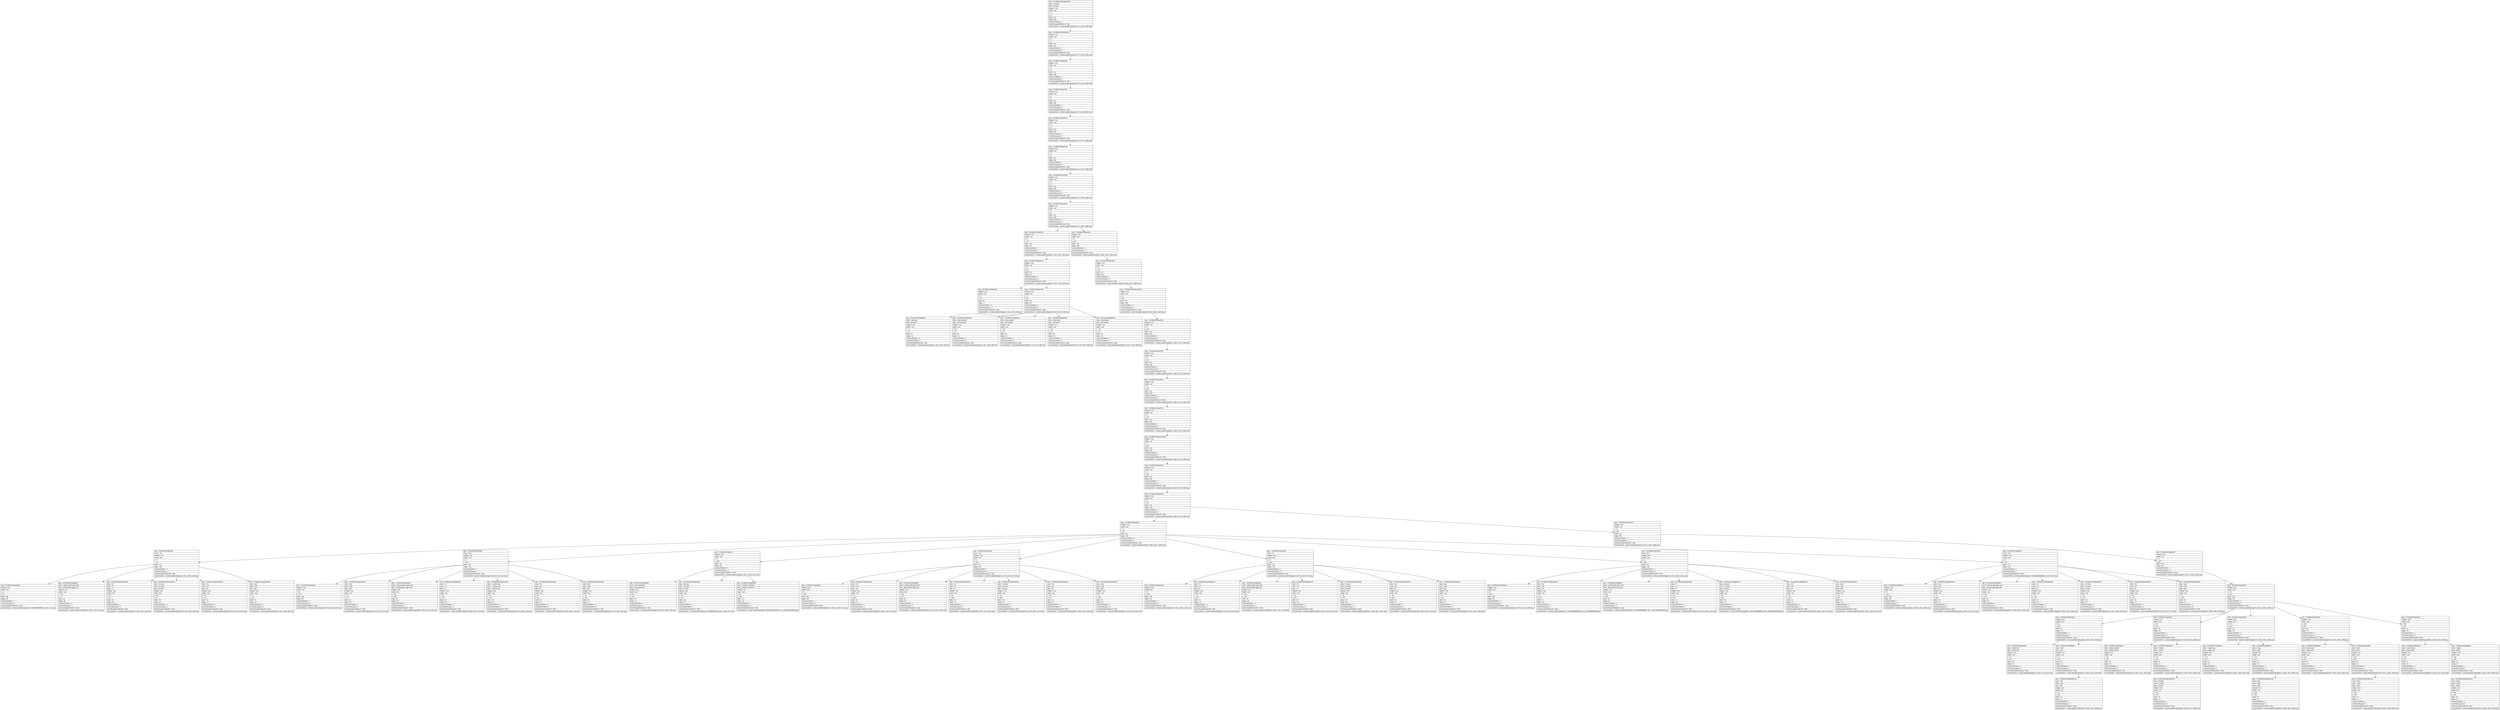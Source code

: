 digraph Layout {

	node [shape=record fontname=Arial];

	0	[label="{type = XCUIElementTypeApplication\l|name = My tasks\l|label = My tasks\l|enabled = true\l|visible = true\l|x = 0\l|y = 0\l|width = 414\l|height = 896\l|numberOfChildren = 2\l|eventGeneratedOnElement = false \l|screenshotPath = myTask-duedate/S2/pngs/0.0_0.0_1242.0_2688.0.png\l}"]
	1	[label="{type = XCUIElementTypeWindow\l|enabled = true\l|visible = true\l|x = 0\l|y = 0\l|width = 414\l|height = 896\l|numberOfChildren = 1\l|numInParentLayout = 0\l|eventGeneratedOnElement = false \l|screenshotPath = myTask-duedate/S2/pngs/0.0_0.0_1242.0_2688.0.png\l}"]
	2	[label="{type = XCUIElementTypeOther\l|enabled = true\l|visible = true\l|x = 0\l|y = 0\l|width = 414\l|height = 896\l|numberOfChildren = 1\l|numInParentLayout = 0\l|eventGeneratedOnElement = false \l|screenshotPath = myTask-duedate/S2/pngs/0.0_0.0_1242.0_2688.0.png\l}"]
	3	[label="{type = XCUIElementTypeOther\l|enabled = true\l|visible = true\l|x = 0\l|y = 0\l|width = 414\l|height = 896\l|numberOfChildren = 1\l|numInParentLayout = 0\l|eventGeneratedOnElement = false \l|screenshotPath = myTask-duedate/S2/pngs/0.0_0.0_1242.0_2688.0.png\l}"]
	4	[label="{type = XCUIElementTypeOther\l|enabled = true\l|visible = true\l|x = 0\l|y = 0\l|width = 414\l|height = 896\l|numberOfChildren = 1\l|numInParentLayout = 0\l|eventGeneratedOnElement = false \l|screenshotPath = myTask-duedate/S2/pngs/0.0_0.0_1242.0_2688.0.png\l}"]
	5	[label="{type = XCUIElementTypeOther\l|enabled = true\l|visible = true\l|x = 0\l|y = 0\l|width = 414\l|height = 896\l|numberOfChildren = 1\l|numInParentLayout = 0\l|eventGeneratedOnElement = false \l|screenshotPath = myTask-duedate/S2/pngs/0.0_0.0_1242.0_2688.0.png\l}"]
	6	[label="{type = XCUIElementTypeOther\l|enabled = true\l|visible = true\l|x = 0\l|y = 0\l|width = 414\l|height = 896\l|numberOfChildren = 1\l|numInParentLayout = 0\l|eventGeneratedOnElement = false \l|screenshotPath = myTask-duedate/S2/pngs/0.0_0.0_1242.0_2688.0.png\l}"]
	7	[label="{type = XCUIElementTypeOther\l|enabled = true\l|visible = true\l|x = 0\l|y = 0\l|width = 414\l|height = 896\l|numberOfChildren = 3\l|numInParentLayout = 0\l|eventGeneratedOnElement = false \l|screenshotPath = myTask-duedate/S2/pngs/0.0_0.0_1242.0_2688.0.png\l}"]
	8	[label="{type = XCUIElementTypeOther\l|enabled = true\l|visible = true\l|x = 0\l|y = 44\l|width = 414\l|height = 52\l|numberOfChildren = 1\l|numInParentLayout = 1\l|eventGeneratedOnElement = false \l|screenshotPath = myTask-duedate/S2/pngs/0.0_132.0_1242.0_288.0.png\l}"]
	9	[label="{type = XCUIElementTypeOther\l|enabled = true\l|visible = true\l|x = 0\l|y = 96\l|width = 414\l|height = 800\l|numberOfChildren = 1\l|numInParentLayout = 2\l|eventGeneratedOnElement = false \l|screenshotPath = myTask-duedate/S2/pngs/0.0_288.0_1242.0_2688.0.png\l}"]
	10	[label="{type = XCUIElementTypeOther\l|enabled = true\l|visible = true\l|x = 0\l|y = 44\l|width = 414\l|height = 52\l|numberOfChildren = 2\l|numInParentLayout = 0\l|eventGeneratedOnElement = false \l|screenshotPath = myTask-duedate/S2/pngs/0.0_132.0_1242.0_288.0.png\l}"]
	11	[label="{type = XCUIElementTypeOther\l|enabled = true\l|visible = true\l|x = 0\l|y = 96\l|width = 414\l|height = 800\l|numberOfChildren = 1\l|numInParentLayout = 0\l|eventGeneratedOnElement = false \l|screenshotPath = myTask-duedate/S2/pngs/0.0_288.0_1242.0_2688.0.png\l}"]
	12	[label="{type = XCUIElementTypeOther\l|enabled = true\l|visible = true\l|x = 0\l|y = 44\l|width = 83\l|height = 2\l|numberOfChildren = 0\l|numInParentLayout = 0\l|eventGeneratedOnElement = false \l|screenshotPath = myTask-duedate/S2/pngs/0.0_132.0_249.0_138.0.png\l}"]
	13	[label="{type = XCUIElementTypeOther\l|enabled = true\l|visible = true\l|x = 0\l|y = 44\l|width = 414\l|height = 52\l|numberOfChildren = 5\l|numInParentLayout = 1\l|eventGeneratedOnElement = false \l|screenshotPath = myTask-duedate/S2/pngs/0.0_132.0_1242.0_288.0.png\l}"]
	14	[label="{type = XCUIElementTypeScrollView\l|enabled = true\l|visible = true\l|x = 0\l|y = 96\l|width = 414\l|height = 800\l|numberOfChildren = 1\l|numInParentLayout = 0\l|eventGeneratedOnElement = false \l|screenshotPath = myTask-duedate/S2/pngs/0.0_288.0_1242.0_2688.0.png\l}"]
	15	[label="{type = XCUIElementTypeButton\l|name = tabs tasks\l|label = tabs tasks\l|enabled = true\l|visible = true\l|x = 0\l|y = 44\l|width = 83\l|height = 52\l|numberOfChildren = 0\l|numInParentLayout = 0\l|eventGeneratedOnElement = false \l|screenshotPath = myTask-duedate/S2/pngs/0.0_132.0_249.0_288.0.png\l}"]
	16	[label="{type = XCUIElementTypeButton\l|name = tabs secondary\l|label = tabs secondary\l|enabled = true\l|visible = true\l|x = 82\l|y = 44\l|width = 84\l|height = 52\l|numberOfChildren = 0\l|numInParentLayout = 1\l|eventGeneratedOnElement = false \l|screenshotPath = myTask-duedate/S2/pngs/246.0_132.0_498.0_288.0.png\l}"]
	17	[label="{type = XCUIElementTypeButton\l|name = tabs calendar\l|label = tabs calendar\l|enabled = true\l|visible = true\l|x = 165\l|y = 44\l|width = 84\l|height = 52\l|numberOfChildren = 0\l|numInParentLayout = 2\l|eventGeneratedOnElement = false \l|screenshotPath = myTask-duedate/S2/pngs/495.0_132.0_747.0_288.0.png\l}"]
	18	[label="{type = XCUIElementTypeButton\l|name = tabs search\l|label = tabs search\l|enabled = true\l|visible = true\l|x = 248\l|y = 44\l|width = 84\l|height = 52\l|numberOfChildren = 0\l|numInParentLayout = 3\l|eventGeneratedOnElement = false \l|screenshotPath = myTask-duedate/S2/pngs/744.0_132.0_996.0_288.0.png\l}"]
	19	[label="{type = XCUIElementTypeButton\l|name = tabs settings\l|label = tabs settings\l|enabled = true\l|visible = true\l|x = 331\l|y = 44\l|width = 83\l|height = 52\l|numberOfChildren = 0\l|numInParentLayout = 4\l|eventGeneratedOnElement = false \l|screenshotPath = myTask-duedate/S2/pngs/993.0_132.0_1242.0_288.0.png\l}"]
	20	[label="{type = XCUIElementTypeOther\l|enabled = true\l|visible = true\l|x = 0\l|y = 96\l|width = 414\l|height = 800\l|numberOfChildren = 1\l|numInParentLayout = 0\l|eventGeneratedOnElement = false \l|screenshotPath = myTask-duedate/S2/pngs/0.0_288.0_1242.0_2688.0.png\l}"]
	21	[label="{type = XCUIElementTypeOther\l|enabled = true\l|visible = true\l|x = 0\l|y = 96\l|width = 414\l|height = 800\l|numberOfChildren = 1\l|numInParentLayout = 0\l|eventGeneratedOnElement = false \l|screenshotPath = myTask-duedate/S2/pngs/0.0_288.0_1242.0_2688.0.png\l}"]
	22	[label="{type = XCUIElementTypeOther\l|enabled = true\l|visible = true\l|x = 0\l|y = 96\l|width = 414\l|height = 800\l|numberOfChildren = 1\l|numInParentLayout = 0\l|eventGeneratedOnElement = false \l|screenshotPath = myTask-duedate/S2/pngs/0.0_288.0_1242.0_2688.0.png\l}"]
	23	[label="{type = XCUIElementTypeOther\l|enabled = true\l|visible = true\l|x = 0\l|y = 96\l|width = 414\l|height = 800\l|numberOfChildren = 1\l|numInParentLayout = 0\l|eventGeneratedOnElement = false \l|screenshotPath = myTask-duedate/S2/pngs/0.0_288.0_1242.0_2688.0.png\l}"]
	24	[label="{type = XCUIElementTypeScrollView\l|enabled = true\l|visible = true\l|x = 0\l|y = 96\l|width = 414\l|height = 800\l|numberOfChildren = 1\l|numInParentLayout = 0\l|eventGeneratedOnElement = false \l|screenshotPath = myTask-duedate/S2/pngs/0.0_288.0_1242.0_2688.0.png\l}"]
	25	[label="{type = XCUIElementTypeOther\l|enabled = true\l|visible = true\l|x = 0\l|y = 96\l|width = 414\l|height = 800\l|numberOfChildren = 1\l|numInParentLayout = 0\l|eventGeneratedOnElement = false \l|screenshotPath = myTask-duedate/S2/pngs/0.0_288.0_1242.0_2688.0.png\l}"]
	26	[label="{type = XCUIElementTypeOther\l|enabled = true\l|visible = true\l|x = 0\l|y = 96\l|width = 414\l|height = 800\l|numberOfChildren = 2\l|numInParentLayout = 0\l|eventGeneratedOnElement = false \l|screenshotPath = myTask-duedate/S2/pngs/0.0_288.0_1242.0_2688.0.png\l}"]
	27	[label="{type = XCUIElementTypeTable\l|enabled = true\l|visible = true\l|x = 0\l|y = 96\l|width = 414\l|height = 766\l|numberOfChildren = 50\l|numInParentLayout = 0\l|eventGeneratedOnElement = false \l|screenshotPath = myTask-duedate/S2/pngs/0.0_288.0_1242.0_2586.0.png\l}"]
	28	[label="{type = XCUIElementTypeOther\l|enabled = true\l|visible = true\l|x = 0\l|y = 807\l|width = 414\l|height = 89\l|numberOfChildren = 1\l|numInParentLayout = 1\l|eventGeneratedOnElement = false \l|screenshotPath = myTask-duedate/S2/pngs/0.0_2421.0_1242.0_2688.0.png\l}"]
	29	[label="{type = XCUIElementTypeOther\l|name = Tue\l|enabled = true\l|visible = true\l|x = 0\l|y = 51\l|width = 414\l|height = 109\l|numberOfChildren = 7\l|numInParentLayout = 1\l|eventGeneratedOnElement = false \l|screenshotPath = myTask-duedate/S2/pngs/0.0_153.0_1242.0_480.0.png\l}"]
	30	[label="{type = XCUIElementTypeOther\l|name = Wed\l|enabled = true\l|visible = true\l|x = 0\l|y = 160\l|width = 414\l|height = 110\l|numberOfChildren = 7\l|numInParentLayout = 2\l|eventGeneratedOnElement = false \l|screenshotPath = myTask-duedate/S2/pngs/0.0_480.0_1242.0_810.0.png\l}"]
	31	[label="{type = XCUIElementTypeCell\l|enabled = true\l|visible = true\l|x = 0\l|y = 269\l|width = 414\l|height = 80\l|numberOfChildren = 4\l|numInParentLayout = 3\l|eventGeneratedOnElement = false \l|screenshotPath = myTask-duedate/S2/pngs/0.0_807.0_1242.0_1047.0.png\l}"]
	32	[label="{type = XCUIElementTypeOther\l|name = Thu\l|enabled = true\l|visible = true\l|x = 0\l|y = 349\l|width = 414\l|height = 109\l|numberOfChildren = 7\l|numInParentLayout = 4\l|eventGeneratedOnElement = false \l|screenshotPath = myTask-duedate/S2/pngs/0.0_1047.0_1242.0_1374.0.png\l}"]
	33	[label="{type = XCUIElementTypeOther\l|name = Fri\l|enabled = true\l|visible = true\l|x = 0\l|y = 458\l|width = 414\l|height = 110\l|numberOfChildren = 7\l|numInParentLayout = 5\l|eventGeneratedOnElement = false \l|screenshotPath = myTask-duedate/S2/pngs/0.0_1374.0_1242.0_1704.0.png\l}"]
	34	[label="{type = XCUIElementTypeOther\l|name = Sat\l|enabled = true\l|visible = true\l|x = 0\l|y = 568\l|width = 414\l|height = 109\l|numberOfChildren = 7\l|numInParentLayout = 6\l|eventGeneratedOnElement = false \l|screenshotPath = myTask-duedate/S2/pngs/0.0_1704.0_1242.0_2031.0.png\l}"]
	35	[label="{type = XCUIElementTypeOther\l|name = Sun\l|enabled = true\l|visible = true\l|x = 0\l|y = 677\l|width = 414\l|height = 110\l|numberOfChildren = 7\l|numInParentLayout = 7\l|eventGeneratedOnElement = false \l|screenshotPath = myTask-duedate/S2/pngs/0.0_2030.9999999999998_1242.0_2361.0.png\l}"]
	36	[label="{type = XCUIElementTypeOther\l|enabled = true\l|visible = true\l|x = 0\l|y = 807\l|width = 414\l|height = 89\l|numberOfChildren = 1\l|numInParentLayout = 0\l|eventGeneratedOnElement = false \l|screenshotPath = myTask-duedate/S2/pngs/0.0_2421.0_1242.0_2688.0.png\l}"]
	37	[label="{type = XCUIElementTypeButton\l|enabled = true\l|visible = true\l|x = 8\l|y = 61\l|width = 398\l|height = 98\l|numberOfChildren = 1\l|numInParentLayout = 0\l|eventGeneratedOnElement = false \l|screenshotPath = myTask-duedate/S2/pngs/24.0_182.99999999999997_1218.0_477.0.png\l}"]
	38	[label="{type = XCUIElementTypeButton\l|name = add task light single scale\l|label = add task light single scale\l|enabled = true\l|visible = true\l|x = 330\l|y = 76\l|width = 69\l|height = 68\l|numberOfChildren = 0\l|numInParentLayout = 2\l|eventGeneratedOnElement = false \l|screenshotPath = myTask-duedate/S2/pngs/990.0_228.0_1197.0_432.0.png\l}"]
	39	[label="{type = XCUIElementTypeStaticText\l|value = 13\l|name = 13\l|label = 13\l|enabled = true\l|visible = true\l|x = 24\l|y = 92\l|width = 26\l|height = 38\l|numberOfChildren = 0\l|numInParentLayout = 3\l|eventGeneratedOnElement = false \l|screenshotPath = myTask-duedate/S2/pngs/72.0_276.0_150.0_390.0.png\l}"]
	40	[label="{type = XCUIElementTypeStaticText\l|value = No tasks\l|name = No tasks\l|label = No tasks\l|enabled = true\l|visible = true\l|x = 86\l|y = 90\l|width = 237\l|height = 22\l|numberOfChildren = 0\l|numInParentLayout = 4\l|eventGeneratedOnElement = false \l|screenshotPath = myTask-duedate/S2/pngs/258.0_270.0_969.0_336.0.png\l}"]
	41	[label="{type = XCUIElementTypeStaticText\l|value = 0/0\l|name = 0/0\l|label = 0/0\l|enabled = true\l|visible = true\l|x = 86\l|y = 114\l|width = 32\l|height = 17\l|numberOfChildren = 0\l|numInParentLayout = 5\l|eventGeneratedOnElement = false \l|screenshotPath = myTask-duedate/S2/pngs/258.0_342.0_354.0_393.0.png\l}"]
	42	[label="{type = XCUIElementTypeStaticText\l|value = April\l|name = April\l|label = April\l|enabled = true\l|visible = true\l|x = 12\l|y = 140\l|width = 50\l|height = 16\l|numberOfChildren = 0\l|numInParentLayout = 6\l|eventGeneratedOnElement = false \l|screenshotPath = myTask-duedate/S2/pngs/36.0_420.0_186.0_468.0.png\l}"]
	43	[label="{type = XCUIElementTypeButton\l|enabled = true\l|visible = true\l|x = 8\l|y = 170\l|width = 398\l|height = 99\l|numberOfChildren = 1\l|numInParentLayout = 0\l|eventGeneratedOnElement = false \l|screenshotPath = myTask-duedate/S2/pngs/24.0_510.0_1218.0_807.0.png\l}"]
	44	[label="{type = XCUIElementTypeStaticText\l|value = Wed\l|name = Wed\l|label = Wed\l|enabled = true\l|visible = true\l|x = 13\l|y = 172\l|width = 28\l|height = 19\l|numberOfChildren = 0\l|numInParentLayout = 1\l|eventGeneratedOnElement = false \l|screenshotPath = myTask-duedate/S2/pngs/39.0_516.0_123.0_573.0.png\l}"]
	45	[label="{type = XCUIElementTypeButton\l|name = add task green single scale\l|label = add task green single scale\l|enabled = true\l|visible = true\l|x = 330\l|y = 185\l|width = 69\l|height = 69\l|numberOfChildren = 0\l|numInParentLayout = 2\l|eventGeneratedOnElement = false \l|screenshotPath = myTask-duedate/S2/pngs/990.0_555.0_1197.0_762.0.png\l}"]
	46	[label="{type = XCUIElementTypeStaticText\l|value = 14\l|name = 14\l|label = 14\l|enabled = true\l|visible = true\l|x = 23\l|y = 202\l|width = 28\l|height = 38\l|numberOfChildren = 0\l|numInParentLayout = 3\l|eventGeneratedOnElement = false \l|screenshotPath = myTask-duedate/S2/pngs/69.0_606.0_153.0_720.0.png\l}"]
	47	[label="{type = XCUIElementTypeStaticText\l|value = 1 undone task\l|name = 1 undone task\l|label = 1 undone task\l|enabled = true\l|visible = true\l|x = 86\l|y = 199\l|width = 237\l|height = 22\l|numberOfChildren = 0\l|numInParentLayout = 4\l|eventGeneratedOnElement = false \l|screenshotPath = myTask-duedate/S2/pngs/258.0_597.0_969.0_663.0.png\l}"]
	48	[label="{type = XCUIElementTypeStaticText\l|value = 0/1\l|name = 0/1\l|label = 0/1\l|enabled = true\l|visible = true\l|x = 86\l|y = 223\l|width = 32\l|height = 17\l|numberOfChildren = 0\l|numInParentLayout = 5\l|eventGeneratedOnElement = false \l|screenshotPath = myTask-duedate/S2/pngs/258.0_669.0_354.0_720.0.png\l}"]
	49	[label="{type = XCUIElementTypeStaticText\l|value = April\l|name = April\l|label = April\l|enabled = true\l|visible = true\l|x = 12\l|y = 249\l|width = 50\l|height = 17\l|numberOfChildren = 0\l|numInParentLayout = 6\l|eventGeneratedOnElement = false \l|screenshotPath = myTask-duedate/S2/pngs/36.0_747.0_186.0_798.0.png\l}"]
	50	[label="{type = XCUIElementTypeButton\l|name = menu deselected\l|label = menu deselected\l|enabled = true\l|visible = true\l|x = 378\l|y = 287\l|width = 24\l|height = 13\l|numberOfChildren = 0\l|numInParentLayout = 0\l|eventGeneratedOnElement = false \l|screenshotPath = myTask-duedate/S2/pngs/1134.0_861.0_1206.0_900.0.png\l}"]
	51	[label="{type = XCUIElementTypeStaticText\l|value = My Task\l|name = My Task\l|label = My Task\l|enabled = true\l|visible = true\l|x = 58\l|y = 287\l|width = 318\l|height = 22\l|numberOfChildren = 0\l|numInParentLayout = 1\l|eventGeneratedOnElement = false \l|screenshotPath = myTask-duedate/S2/pngs/174.00000000000003_861.0_1128.0_927.0.png\l}"]
	52	[label="{type = XCUIElementTypeButton\l|name = checkbox unselected\l|label = checkbox unselected\l|enabled = true\l|visible = true\l|x = 20\l|y = 288\l|width = 18\l|height = 19\l|numberOfChildren = 0\l|numInParentLayout = 2\l|eventGeneratedOnElement = false \l|screenshotPath = myTask-duedate/S2/pngs/60.0_864.0000000000001_114.0_921.0000000000001.png\l}"]
	53	[label="{type = XCUIElementTypeButton\l|enabled = true\l|visible = true\l|x = 8\l|y = 359\l|width = 398\l|height = 98\l|numberOfChildren = 1\l|numInParentLayout = 0\l|eventGeneratedOnElement = false \l|screenshotPath = myTask-duedate/S2/pngs/24.0_1077.0_1218.0_1371.0.png\l}"]
	54	[label="{type = XCUIElementTypeStaticText\l|value = Thu\l|name = Thu\l|label = Thu\l|enabled = true\l|visible = true\l|x = 13\l|y = 360\l|width = 24\l|height = 19\l|numberOfChildren = 0\l|numInParentLayout = 1\l|eventGeneratedOnElement = false \l|screenshotPath = myTask-duedate/S2/pngs/39.0_1080.0_111.0_1137.0.png\l}"]
	55	[label="{type = XCUIElementTypeButton\l|name = add task light single scale\l|label = add task light single scale\l|enabled = true\l|visible = true\l|x = 330\l|y = 374\l|width = 69\l|height = 68\l|numberOfChildren = 0\l|numInParentLayout = 2\l|eventGeneratedOnElement = false \l|screenshotPath = myTask-duedate/S2/pngs/990.0_1122.0_1197.0_1326.0.png\l}"]
	56	[label="{type = XCUIElementTypeStaticText\l|value = 15\l|name = 15\l|label = 15\l|enabled = true\l|visible = true\l|x = 23\l|y = 390\l|width = 28\l|height = 38\l|numberOfChildren = 0\l|numInParentLayout = 3\l|eventGeneratedOnElement = false \l|screenshotPath = myTask-duedate/S2/pngs/69.0_1170.0_153.0_1284.0.png\l}"]
	57	[label="{type = XCUIElementTypeStaticText\l|value = No tasks\l|name = No tasks\l|label = No tasks\l|enabled = true\l|visible = true\l|x = 86\l|y = 388\l|width = 237\l|height = 21\l|numberOfChildren = 0\l|numInParentLayout = 4\l|eventGeneratedOnElement = false \l|screenshotPath = myTask-duedate/S2/pngs/258.0_1164.0_969.0_1227.0.png\l}"]
	58	[label="{type = XCUIElementTypeStaticText\l|value = 0/0\l|name = 0/0\l|label = 0/0\l|enabled = true\l|visible = true\l|x = 86\l|y = 411\l|width = 32\l|height = 17\l|numberOfChildren = 0\l|numInParentLayout = 5\l|eventGeneratedOnElement = false \l|screenshotPath = myTask-duedate/S2/pngs/258.0_1233.0_354.0_1284.0.png\l}"]
	59	[label="{type = XCUIElementTypeStaticText\l|value = April\l|name = April\l|label = April\l|enabled = true\l|visible = true\l|x = 12\l|y = 438\l|width = 50\l|height = 16\l|numberOfChildren = 0\l|numInParentLayout = 6\l|eventGeneratedOnElement = false \l|screenshotPath = myTask-duedate/S2/pngs/36.0_1314.0_186.0_1362.0.png\l}"]
	60	[label="{type = XCUIElementTypeButton\l|enabled = true\l|visible = true\l|x = 8\l|y = 468\l|width = 398\l|height = 99\l|numberOfChildren = 1\l|numInParentLayout = 0\l|eventGeneratedOnElement = false \l|screenshotPath = myTask-duedate/S2/pngs/24.0_1404.0_1218.0_1701.0.png\l}"]
	61	[label="{type = XCUIElementTypeStaticText\l|value = Fri\l|name = Fri\l|label = Fri\l|enabled = true\l|visible = true\l|x = 13\l|y = 470\l|width = 15\l|height = 19\l|numberOfChildren = 0\l|numInParentLayout = 1\l|eventGeneratedOnElement = false \l|screenshotPath = myTask-duedate/S2/pngs/39.0_1410.0_84.0_1467.0.png\l}"]
	62	[label="{type = XCUIElementTypeButton\l|name = add task light single scale\l|label = add task light single scale\l|enabled = true\l|visible = true\l|x = 330\l|y = 483\l|width = 69\l|height = 69\l|numberOfChildren = 0\l|numInParentLayout = 2\l|eventGeneratedOnElement = false \l|screenshotPath = myTask-duedate/S2/pngs/990.0_1449.0_1197.0_1656.0.png\l}"]
	63	[label="{type = XCUIElementTypeStaticText\l|value = 16\l|name = 16\l|label = 16\l|enabled = true\l|visible = true\l|x = 23\l|y = 500\l|width = 28\l|height = 38\l|numberOfChildren = 0\l|numInParentLayout = 3\l|eventGeneratedOnElement = false \l|screenshotPath = myTask-duedate/S2/pngs/69.0_1500.0_153.0_1614.0.png\l}"]
	64	[label="{type = XCUIElementTypeStaticText\l|value = No tasks\l|name = No tasks\l|label = No tasks\l|enabled = true\l|visible = true\l|x = 86\l|y = 497\l|width = 237\l|height = 22\l|numberOfChildren = 0\l|numInParentLayout = 4\l|eventGeneratedOnElement = false \l|screenshotPath = myTask-duedate/S2/pngs/258.0_1491.0_969.0_1557.0.png\l}"]
	65	[label="{type = XCUIElementTypeStaticText\l|value = 0/0\l|name = 0/0\l|label = 0/0\l|enabled = true\l|visible = true\l|x = 86\l|y = 521\l|width = 32\l|height = 17\l|numberOfChildren = 0\l|numInParentLayout = 5\l|eventGeneratedOnElement = false \l|screenshotPath = myTask-duedate/S2/pngs/258.0_1563.0_354.0_1614.0.png\l}"]
	66	[label="{type = XCUIElementTypeStaticText\l|value = April\l|name = April\l|label = April\l|enabled = true\l|visible = true\l|x = 12\l|y = 547\l|width = 50\l|height = 17\l|numberOfChildren = 0\l|numInParentLayout = 6\l|eventGeneratedOnElement = false \l|screenshotPath = myTask-duedate/S2/pngs/36.0_1641.0_186.0_1692.0.png\l}"]
	67	[label="{type = XCUIElementTypeButton\l|enabled = true\l|visible = true\l|x = 8\l|y = 578\l|width = 398\l|height = 98\l|numberOfChildren = 1\l|numInParentLayout = 0\l|eventGeneratedOnElement = false \l|screenshotPath = myTask-duedate/S2/pngs/24.0_1734.0_1218.0_2028.0.png\l}"]
	68	[label="{type = XCUIElementTypeStaticText\l|value = Sat\l|name = Sat\l|label = Sat\l|enabled = true\l|visible = true\l|x = 13\l|y = 579\l|width = 21\l|height = 19\l|numberOfChildren = 0\l|numInParentLayout = 1\l|eventGeneratedOnElement = false \l|screenshotPath = myTask-duedate/S2/pngs/39.0_1736.9999999999998_102.0_1793.9999999999998.png\l}"]
	69	[label="{type = XCUIElementTypeButton\l|name = add task light single scale\l|label = add task light single scale\l|enabled = true\l|visible = true\l|x = 330\l|y = 593\l|width = 69\l|height = 68\l|numberOfChildren = 0\l|numInParentLayout = 2\l|eventGeneratedOnElement = false \l|screenshotPath = myTask-duedate/S2/pngs/990.0_1778.9999999999998_1197.0_1982.9999999999998.png\l}"]
	70	[label="{type = XCUIElementTypeStaticText\l|value = 17\l|name = 17\l|label = 17\l|enabled = true\l|visible = true\l|x = 25\l|y = 609\l|width = 25\l|height = 38\l|numberOfChildren = 0\l|numInParentLayout = 3\l|eventGeneratedOnElement = false \l|screenshotPath = myTask-duedate/S2/pngs/75.0_1827.0_150.0_1941.0.png\l}"]
	71	[label="{type = XCUIElementTypeStaticText\l|value = No tasks\l|name = No tasks\l|label = No tasks\l|enabled = true\l|visible = true\l|x = 86\l|y = 607\l|width = 237\l|height = 21\l|numberOfChildren = 0\l|numInParentLayout = 4\l|eventGeneratedOnElement = false \l|screenshotPath = myTask-duedate/S2/pngs/258.0_1820.9999999999998_969.0_1883.9999999999998.png\l}"]
	72	[label="{type = XCUIElementTypeStaticText\l|value = 0/0\l|name = 0/0\l|label = 0/0\l|enabled = true\l|visible = true\l|x = 86\l|y = 630\l|width = 32\l|height = 17\l|numberOfChildren = 0\l|numInParentLayout = 5\l|eventGeneratedOnElement = false \l|screenshotPath = myTask-duedate/S2/pngs/258.0_1890.0_354.0_1941.0.png\l}"]
	73	[label="{type = XCUIElementTypeStaticText\l|value = April\l|name = April\l|label = April\l|enabled = true\l|visible = true\l|x = 12\l|y = 657\l|width = 50\l|height = 16\l|numberOfChildren = 0\l|numInParentLayout = 6\l|eventGeneratedOnElement = false \l|screenshotPath = myTask-duedate/S2/pngs/36.0_1971.0_186.0_2019.0.png\l}"]
	74	[label="{type = XCUIElementTypeButton\l|enabled = true\l|visible = true\l|x = 8\l|y = 687\l|width = 398\l|height = 98\l|numberOfChildren = 1\l|numInParentLayout = 0\l|eventGeneratedOnElement = false \l|screenshotPath = myTask-duedate/S2/pngs/24.0_2061.0_1218.0_2355.0.png\l}"]
	75	[label="{type = XCUIElementTypeStaticText\l|value = Sun\l|name = Sun\l|label = Sun\l|enabled = true\l|visible = true\l|x = 13\l|y = 689\l|width = 24\l|height = 19\l|numberOfChildren = 0\l|numInParentLayout = 1\l|eventGeneratedOnElement = false \l|screenshotPath = myTask-duedate/S2/pngs/39.0_2067.0_111.0_2124.0.png\l}"]
	76	[label="{type = XCUIElementTypeButton\l|name = add task light single scale\l|label = add task light single scale\l|enabled = true\l|visible = true\l|x = 330\l|y = 702\l|width = 69\l|height = 68\l|numberOfChildren = 0\l|numInParentLayout = 2\l|eventGeneratedOnElement = false \l|screenshotPath = myTask-duedate/S2/pngs/990.0_2106.0_1197.0_2310.0.png\l}"]
	77	[label="{type = XCUIElementTypeStaticText\l|value = 18\l|name = 18\l|label = 18\l|enabled = true\l|visible = true\l|x = 23\l|y = 718\l|width = 28\l|height = 38\l|numberOfChildren = 0\l|numInParentLayout = 3\l|eventGeneratedOnElement = false \l|screenshotPath = myTask-duedate/S2/pngs/69.0_2154.0_153.0_2268.0.png\l}"]
	78	[label="{type = XCUIElementTypeStaticText\l|value = No tasks\l|name = No tasks\l|label = No tasks\l|enabled = true\l|visible = true\l|x = 86\l|y = 716\l|width = 237\l|height = 22\l|numberOfChildren = 0\l|numInParentLayout = 4\l|eventGeneratedOnElement = false \l|screenshotPath = myTask-duedate/S2/pngs/258.0_2148.0_969.0_2214.0.png\l}"]
	79	[label="{type = XCUIElementTypeStaticText\l|value = 0/0\l|name = 0/0\l|label = 0/0\l|enabled = true\l|visible = true\l|x = 86\l|y = 740\l|width = 32\l|height = 17\l|numberOfChildren = 0\l|numInParentLayout = 5\l|eventGeneratedOnElement = false \l|screenshotPath = myTask-duedate/S2/pngs/258.0_2220.0_354.0_2271.0.png\l}"]
	80	[label="{type = XCUIElementTypeStaticText\l|value = April\l|name = April\l|label = April\l|enabled = true\l|visible = true\l|x = 12\l|y = 766\l|width = 50\l|height = 16\l|numberOfChildren = 0\l|numInParentLayout = 6\l|eventGeneratedOnElement = false \l|screenshotPath = myTask-duedate/S2/pngs/36.0_2298.0_186.0_2346.0.png\l}"]
	81	[label="{type = XCUIElementTypeOther\l|enabled = true\l|visible = true\l|x = 10\l|y = 811\l|width = 404\l|height = 45\l|numberOfChildren = 5\l|numInParentLayout = 0\l|eventGeneratedOnElement = false \l|screenshotPath = myTask-duedate/S2/pngs/30.0_2433.0_1242.0_2568.0.png\l}"]
	82	[label="{type = XCUIElementTypeOther\l|enabled = true\l|visible = true\l|x = 10\l|y = 811\l|width = 81\l|height = 45\l|numberOfChildren = 2\l|numInParentLayout = 0\l|eventGeneratedOnElement = false \l|screenshotPath = myTask-duedate/S2/pngs/30.0_2433.0_273.0_2568.0.png\l}"]
	83	[label="{type = XCUIElementTypeOther\l|enabled = true\l|visible = true\l|x = 90\l|y = 811\l|width = 82\l|height = 45\l|numberOfChildren = 2\l|numInParentLayout = 1\l|eventGeneratedOnElement = false \l|screenshotPath = myTask-duedate/S2/pngs/270.0_2433.0_516.0_2568.0.png\l}"]
	84	[label="{type = XCUIElementTypeOther\l|enabled = true\l|visible = true\l|x = 171\l|y = 811\l|width = 82\l|height = 45\l|numberOfChildren = 2\l|numInParentLayout = 2\l|eventGeneratedOnElement = false \l|screenshotPath = myTask-duedate/S2/pngs/513.0_2433.0_759.0_2568.0.png\l}"]
	85	[label="{type = XCUIElementTypeOther\l|enabled = true\l|visible = true\l|x = 252\l|y = 811\l|width = 82\l|height = 45\l|numberOfChildren = 2\l|numInParentLayout = 3\l|eventGeneratedOnElement = false \l|screenshotPath = myTask-duedate/S2/pngs/756.0_2433.0_1002.0_2568.0.png\l}"]
	86	[label="{type = XCUIElementTypeOther\l|enabled = true\l|visible = true\l|x = 333\l|y = 811\l|width = 81\l|height = 45\l|numberOfChildren = 2\l|numInParentLayout = 4\l|eventGeneratedOnElement = false \l|screenshotPath = myTask-duedate/S2/pngs/999.0_2433.0_1242.0_2568.0.png\l}"]
	87	[label="{type = XCUIElementTypeButton\l|name = toolbar edit\l|label = toolbar edit\l|enabled = true\l|visible = true\l|x = 10\l|y = 811\l|width = 81\l|height = 33\l|numberOfChildren = 0\l|numInParentLayout = 0\l|eventGeneratedOnElement = false \l|screenshotPath = myTask-duedate/S2/pngs/30.0_2433.0_273.0_2532.0.png\l}"]
	88	[label="{type = XCUIElementTypeButton\l|name = Edit\l|label = Edit\l|enabled = true\l|visible = true\l|x = 10\l|y = 844\l|width = 81\l|height = 12\l|numberOfChildren = 1\l|numInParentLayout = 1\l|eventGeneratedOnElement = false \l|screenshotPath = myTask-duedate/S2/pngs/30.0_2532.0_273.0_2568.0.png\l}"]
	89	[label="{type = XCUIElementTypeButton\l|name = toolbar calendar\l|label = toolbar calendar\l|enabled = true\l|visible = true\l|x = 90\l|y = 811\l|width = 82\l|height = 33\l|numberOfChildren = 0\l|numInParentLayout = 0\l|eventGeneratedOnElement = true \l|screenshotPath = myTask-duedate/S2/pngs/270.0_2433.0_516.0_2532.0.png\l}"]
	90	[label="{type = XCUIElementTypeButton\l|name = Transfer\l|label = Transfer\l|enabled = true\l|visible = true\l|x = 90\l|y = 844\l|width = 82\l|height = 12\l|numberOfChildren = 1\l|numInParentLayout = 1\l|eventGeneratedOnElement = false \l|screenshotPath = myTask-duedate/S2/pngs/270.0_2532.0_516.0_2568.0.png\l}"]
	91	[label="{type = XCUIElementTypeButton\l|name = toolbar copy\l|label = toolbar copy\l|enabled = true\l|visible = true\l|x = 171\l|y = 811\l|width = 82\l|height = 33\l|numberOfChildren = 0\l|numInParentLayout = 0\l|eventGeneratedOnElement = false \l|screenshotPath = myTask-duedate/S2/pngs/513.0_2433.0_759.0_2532.0.png\l}"]
	92	[label="{type = XCUIElementTypeButton\l|name = Copy\l|label = Copy\l|enabled = true\l|visible = true\l|x = 171\l|y = 844\l|width = 82\l|height = 12\l|numberOfChildren = 1\l|numInParentLayout = 1\l|eventGeneratedOnElement = false \l|screenshotPath = myTask-duedate/S2/pngs/513.0_2532.0_759.0_2568.0.png\l}"]
	93	[label="{type = XCUIElementTypeButton\l|name = toolbar send\l|label = toolbar send\l|enabled = true\l|visible = true\l|x = 252\l|y = 811\l|width = 82\l|height = 33\l|numberOfChildren = 0\l|numInParentLayout = 0\l|eventGeneratedOnElement = false \l|screenshotPath = myTask-duedate/S2/pngs/756.0_2433.0_1002.0_2532.0.png\l}"]
	94	[label="{type = XCUIElementTypeButton\l|name = Send\l|label = Send\l|enabled = true\l|visible = true\l|x = 252\l|y = 844\l|width = 82\l|height = 12\l|numberOfChildren = 1\l|numInParentLayout = 1\l|eventGeneratedOnElement = false \l|screenshotPath = myTask-duedate/S2/pngs/756.0_2532.0_1002.0_2568.0.png\l}"]
	95	[label="{type = XCUIElementTypeButton\l|name = toolbar delete\l|label = toolbar delete\l|enabled = true\l|visible = true\l|x = 333\l|y = 811\l|width = 81\l|height = 33\l|numberOfChildren = 0\l|numInParentLayout = 0\l|eventGeneratedOnElement = false \l|screenshotPath = myTask-duedate/S2/pngs/999.0_2433.0_1242.0_2532.0.png\l}"]
	96	[label="{type = XCUIElementTypeButton\l|name = Delete\l|label = Delete\l|enabled = true\l|visible = true\l|x = 333\l|y = 844\l|width = 81\l|height = 12\l|numberOfChildren = 1\l|numInParentLayout = 1\l|eventGeneratedOnElement = false \l|screenshotPath = myTask-duedate/S2/pngs/999.0_2532.0_1242.0_2568.0.png\l}"]
	97	[label="{type = XCUIElementTypeStaticText\l|value = Edit\l|name = Edit\l|label = Edit\l|enabled = true\l|visible = true\l|x = 43\l|y = 845\l|width = 15\l|height = 11\l|numberOfChildren = 0\l|numInParentLayout = 0\l|eventGeneratedOnElement = false \l|screenshotPath = myTask-duedate/S2/pngs/129.0_2535.0_174.0_2568.0.png\l}"]
	98	[label="{type = XCUIElementTypeStaticText\l|value = Transfer\l|name = Transfer\l|label = Transfer\l|enabled = true\l|visible = true\l|x = 115\l|y = 845\l|width = 32\l|height = 11\l|numberOfChildren = 0\l|numInParentLayout = 0\l|eventGeneratedOnElement = false \l|screenshotPath = myTask-duedate/S2/pngs/345.0_2535.0_441.0_2568.0.png\l}"]
	99	[label="{type = XCUIElementTypeStaticText\l|value = Copy\l|name = Copy\l|label = Copy\l|enabled = true\l|visible = true\l|x = 202\l|y = 845\l|width = 20\l|height = 11\l|numberOfChildren = 0\l|numInParentLayout = 0\l|eventGeneratedOnElement = false \l|screenshotPath = myTask-duedate/S2/pngs/606.0_2535.0_666.0_2568.0.png\l}"]
	100	[label="{type = XCUIElementTypeStaticText\l|value = Send\l|name = Send\l|label = Send\l|enabled = true\l|visible = true\l|x = 283\l|y = 845\l|width = 20\l|height = 11\l|numberOfChildren = 0\l|numInParentLayout = 0\l|eventGeneratedOnElement = false \l|screenshotPath = myTask-duedate/S2/pngs/849.0_2535.0_909.0_2568.0.png\l}"]
	101	[label="{type = XCUIElementTypeStaticText\l|value = Delete\l|name = Delete\l|label = Delete\l|enabled = true\l|visible = true\l|x = 361\l|y = 845\l|width = 26\l|height = 11\l|numberOfChildren = 0\l|numInParentLayout = 0\l|eventGeneratedOnElement = false \l|screenshotPath = myTask-duedate/S2/pngs/1083.0_2535.0_1161.0_2568.0.png\l}"]


	0 -> 1
	1 -> 2
	2 -> 3
	3 -> 4
	4 -> 5
	5 -> 6
	6 -> 7
	7 -> 8
	7 -> 9
	8 -> 10
	9 -> 11
	10 -> 12
	10 -> 13
	11 -> 14
	13 -> 15
	13 -> 16
	13 -> 17
	13 -> 18
	13 -> 19
	14 -> 20
	20 -> 21
	21 -> 22
	22 -> 23
	23 -> 24
	24 -> 25
	25 -> 26
	26 -> 27
	26 -> 28
	27 -> 29
	27 -> 30
	27 -> 31
	27 -> 32
	27 -> 33
	27 -> 34
	27 -> 35
	28 -> 36
	29 -> 37
	29 -> 38
	29 -> 39
	29 -> 40
	29 -> 41
	29 -> 42
	30 -> 43
	30 -> 44
	30 -> 45
	30 -> 46
	30 -> 47
	30 -> 48
	30 -> 49
	31 -> 50
	31 -> 51
	31 -> 52
	32 -> 53
	32 -> 54
	32 -> 55
	32 -> 56
	32 -> 57
	32 -> 58
	32 -> 59
	33 -> 60
	33 -> 61
	33 -> 62
	33 -> 63
	33 -> 64
	33 -> 65
	33 -> 66
	34 -> 67
	34 -> 68
	34 -> 69
	34 -> 70
	34 -> 71
	34 -> 72
	34 -> 73
	35 -> 74
	35 -> 75
	35 -> 76
	35 -> 77
	35 -> 78
	35 -> 79
	35 -> 80
	36 -> 81
	81 -> 82
	81 -> 83
	81 -> 84
	81 -> 85
	81 -> 86
	82 -> 87
	82 -> 88
	83 -> 89
	83 -> 90
	84 -> 91
	84 -> 92
	85 -> 93
	85 -> 94
	86 -> 95
	86 -> 96
	88 -> 97
	90 -> 98
	92 -> 99
	94 -> 100
	96 -> 101


}